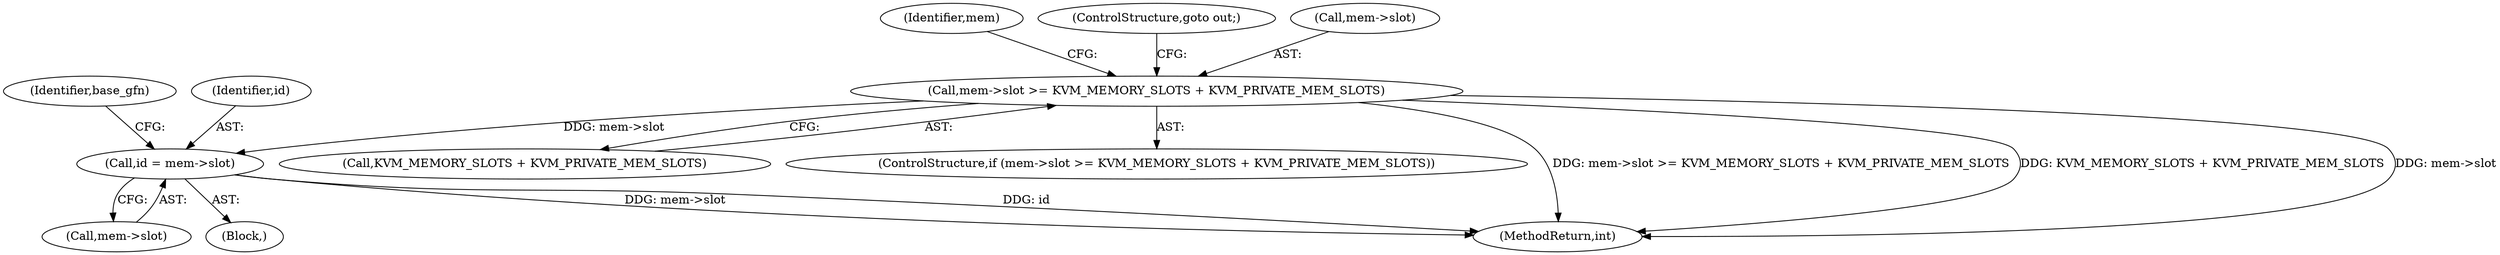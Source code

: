 digraph "0_linux_fa3d315a4ce2c0891cdde262562e710d95fba19e@pointer" {
"1000169" [label="(Call,mem->slot >= KVM_MEMORY_SLOTS + KVM_PRIVATE_MEM_SLOTS)"];
"1000237" [label="(Call,id = mem->slot)"];
"1000181" [label="(Identifier,mem)"];
"1000169" [label="(Call,mem->slot >= KVM_MEMORY_SLOTS + KVM_PRIVATE_MEM_SLOTS)"];
"1000176" [label="(ControlStructure,goto out;)"];
"1000237" [label="(Call,id = mem->slot)"];
"1000170" [label="(Call,mem->slot)"];
"1000243" [label="(Identifier,base_gfn)"];
"1000173" [label="(Call,KVM_MEMORY_SLOTS + KVM_PRIVATE_MEM_SLOTS)"];
"1000168" [label="(ControlStructure,if (mem->slot >= KVM_MEMORY_SLOTS + KVM_PRIVATE_MEM_SLOTS))"];
"1000643" [label="(MethodReturn,int)"];
"1000239" [label="(Call,mem->slot)"];
"1000117" [label="(Block,)"];
"1000238" [label="(Identifier,id)"];
"1000169" -> "1000168"  [label="AST: "];
"1000169" -> "1000173"  [label="CFG: "];
"1000170" -> "1000169"  [label="AST: "];
"1000173" -> "1000169"  [label="AST: "];
"1000176" -> "1000169"  [label="CFG: "];
"1000181" -> "1000169"  [label="CFG: "];
"1000169" -> "1000643"  [label="DDG: mem->slot >= KVM_MEMORY_SLOTS + KVM_PRIVATE_MEM_SLOTS"];
"1000169" -> "1000643"  [label="DDG: KVM_MEMORY_SLOTS + KVM_PRIVATE_MEM_SLOTS"];
"1000169" -> "1000643"  [label="DDG: mem->slot"];
"1000169" -> "1000237"  [label="DDG: mem->slot"];
"1000237" -> "1000117"  [label="AST: "];
"1000237" -> "1000239"  [label="CFG: "];
"1000238" -> "1000237"  [label="AST: "];
"1000239" -> "1000237"  [label="AST: "];
"1000243" -> "1000237"  [label="CFG: "];
"1000237" -> "1000643"  [label="DDG: mem->slot"];
"1000237" -> "1000643"  [label="DDG: id"];
}
